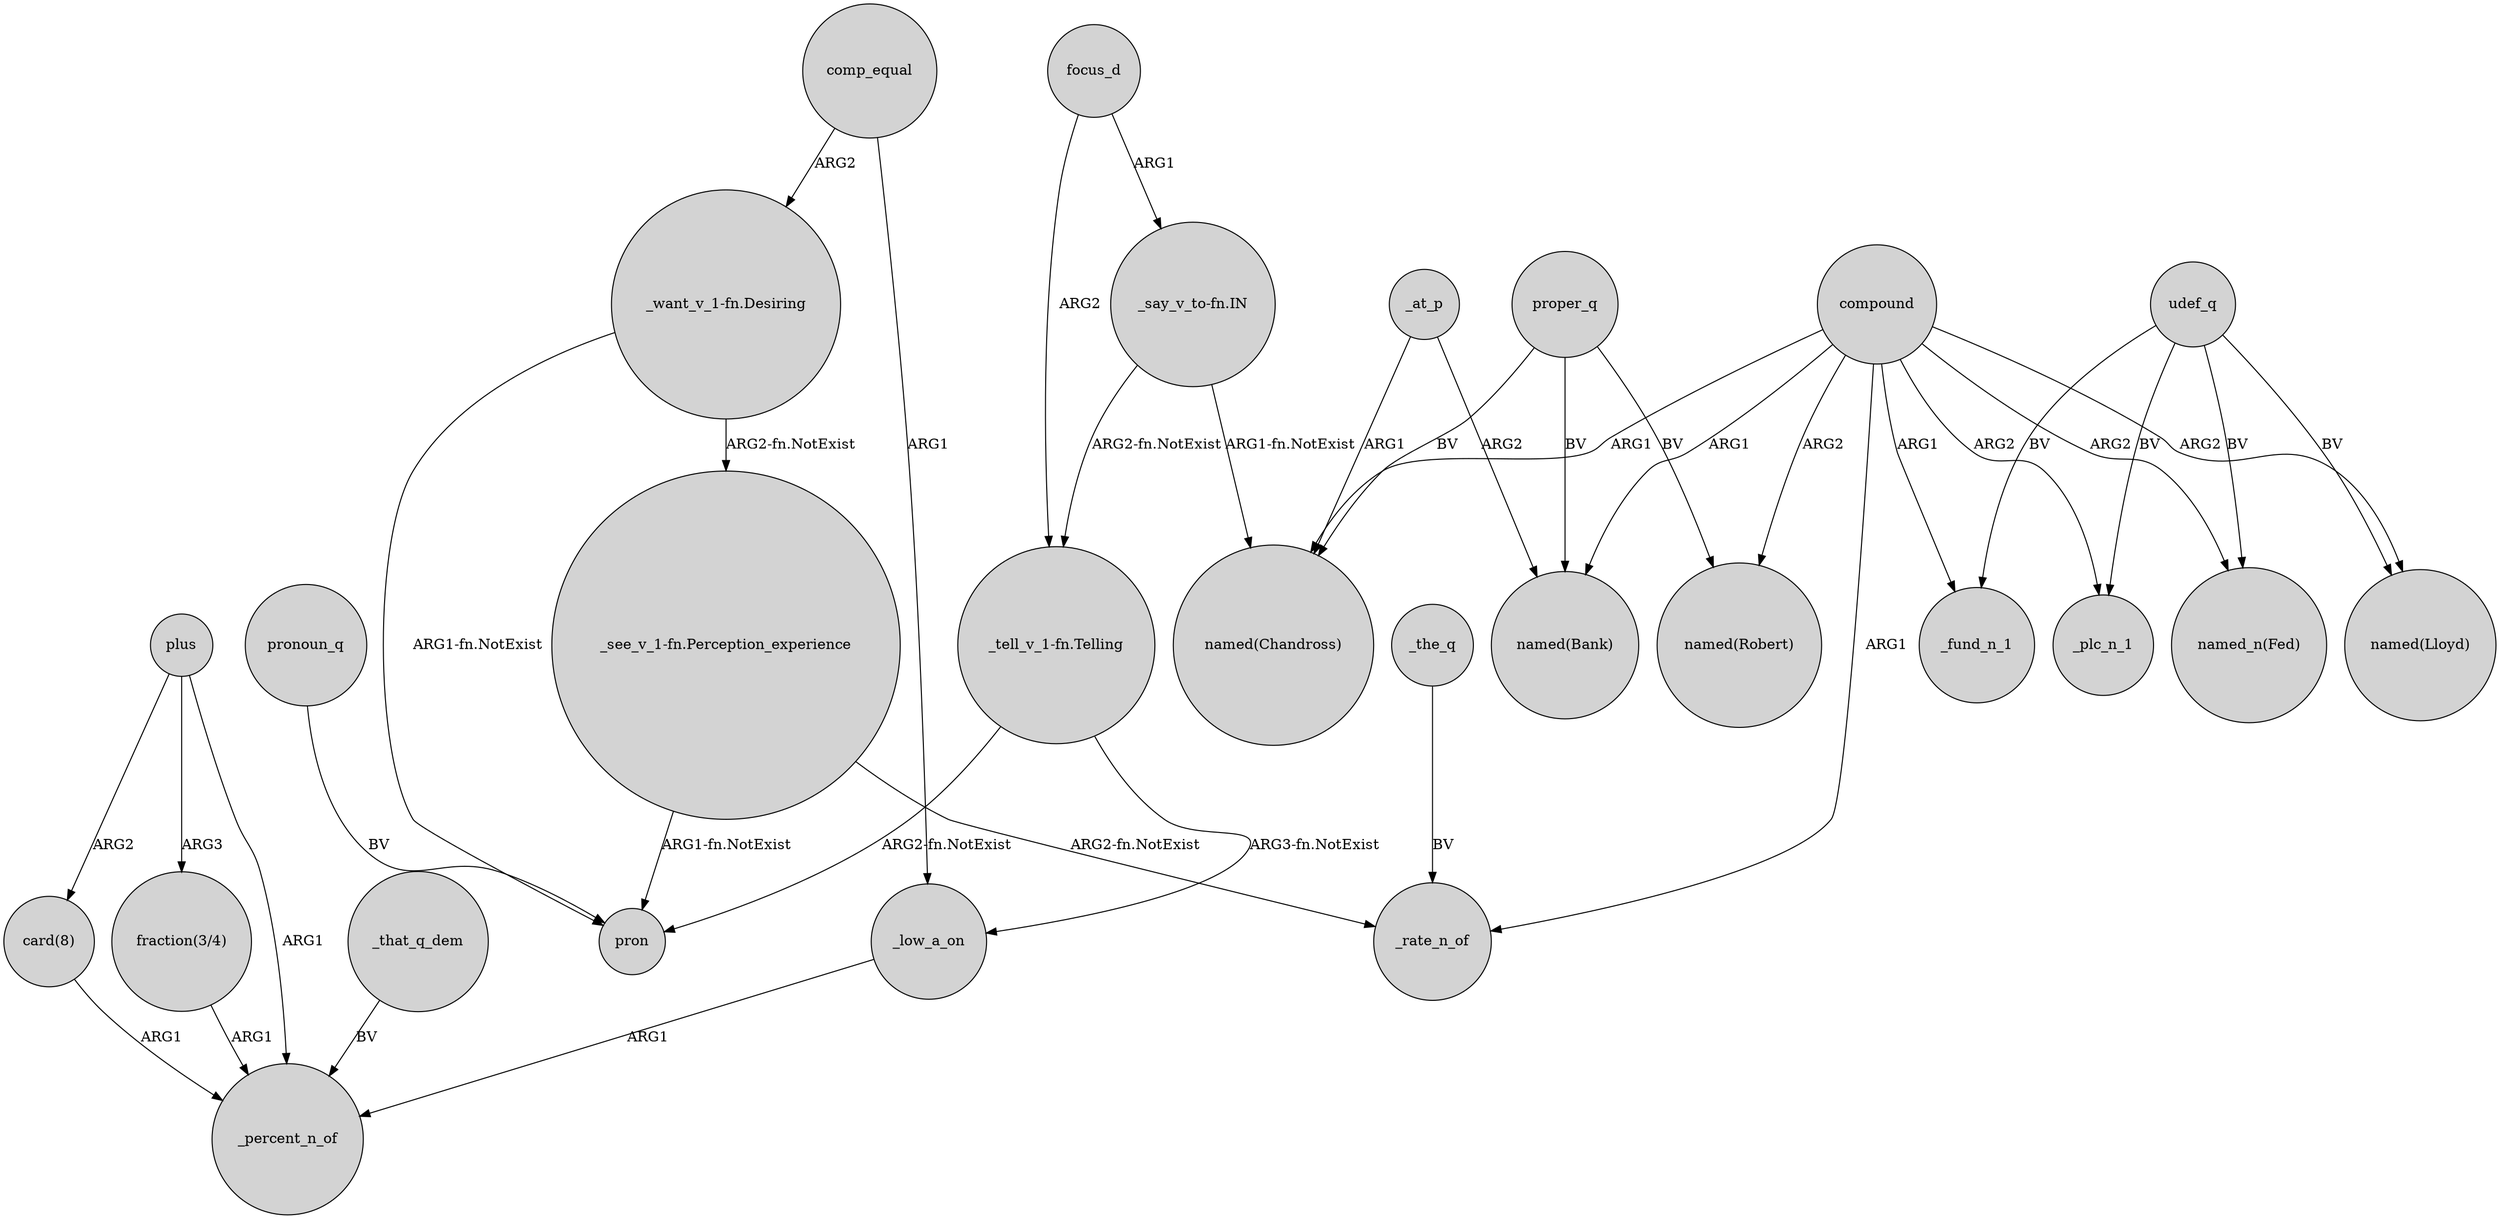 digraph {
	node [shape=circle style=filled]
	plus -> "card(8)" [label=ARG2]
	"_say_v_to-fn.IN" -> "_tell_v_1-fn.Telling" [label="ARG2-fn.NotExist"]
	_at_p -> "named(Bank)" [label=ARG2]
	udef_q -> "named(Lloyd)" [label=BV]
	"_want_v_1-fn.Desiring" -> pron [label="ARG1-fn.NotExist"]
	"_tell_v_1-fn.Telling" -> _low_a_on [label="ARG3-fn.NotExist"]
	compound -> "named_n(Fed)" [label=ARG2]
	compound -> "named(Robert)" [label=ARG2]
	"_see_v_1-fn.Perception_experience" -> _rate_n_of [label="ARG2-fn.NotExist"]
	compound -> _rate_n_of [label=ARG1]
	plus -> _percent_n_of [label=ARG1]
	_the_q -> _rate_n_of [label=BV]
	compound -> "named(Lloyd)" [label=ARG2]
	compound -> "named(Chandross)" [label=ARG1]
	comp_equal -> "_want_v_1-fn.Desiring" [label=ARG2]
	proper_q -> "named(Bank)" [label=BV]
	pronoun_q -> pron [label=BV]
	"_want_v_1-fn.Desiring" -> "_see_v_1-fn.Perception_experience" [label="ARG2-fn.NotExist"]
	proper_q -> "named(Robert)" [label=BV]
	_at_p -> "named(Chandross)" [label=ARG1]
	focus_d -> "_tell_v_1-fn.Telling" [label=ARG2]
	"_tell_v_1-fn.Telling" -> pron [label="ARG2-fn.NotExist"]
	udef_q -> _fund_n_1 [label=BV]
	udef_q -> "named_n(Fed)" [label=BV]
	_that_q_dem -> _percent_n_of [label=BV]
	compound -> "named(Bank)" [label=ARG1]
	comp_equal -> _low_a_on [label=ARG1]
	udef_q -> _plc_n_1 [label=BV]
	"card(8)" -> _percent_n_of [label=ARG1]
	proper_q -> "named(Chandross)" [label=BV]
	"_see_v_1-fn.Perception_experience" -> pron [label="ARG1-fn.NotExist"]
	"fraction(3/4)" -> _percent_n_of [label=ARG1]
	compound -> _plc_n_1 [label=ARG2]
	"_say_v_to-fn.IN" -> "named(Chandross)" [label="ARG1-fn.NotExist"]
	_low_a_on -> _percent_n_of [label=ARG1]
	compound -> _fund_n_1 [label=ARG1]
	focus_d -> "_say_v_to-fn.IN" [label=ARG1]
	plus -> "fraction(3/4)" [label=ARG3]
}
